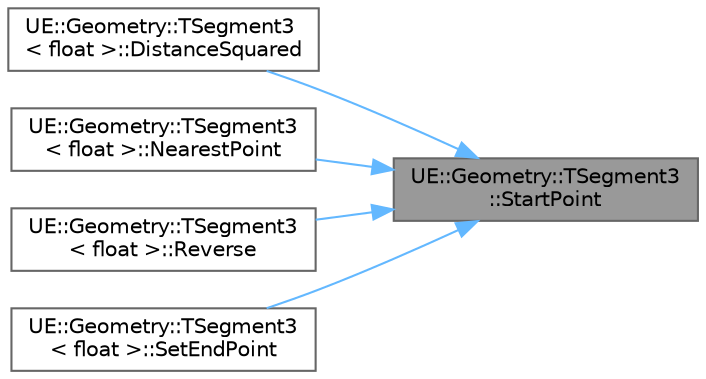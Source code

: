digraph "UE::Geometry::TSegment3::StartPoint"
{
 // INTERACTIVE_SVG=YES
 // LATEX_PDF_SIZE
  bgcolor="transparent";
  edge [fontname=Helvetica,fontsize=10,labelfontname=Helvetica,labelfontsize=10];
  node [fontname=Helvetica,fontsize=10,shape=box,height=0.2,width=0.4];
  rankdir="RL";
  Node1 [id="Node000001",label="UE::Geometry::TSegment3\l::StartPoint",height=0.2,width=0.4,color="gray40", fillcolor="grey60", style="filled", fontcolor="black",tooltip=" "];
  Node1 -> Node2 [id="edge1_Node000001_Node000002",dir="back",color="steelblue1",style="solid",tooltip=" "];
  Node2 [id="Node000002",label="UE::Geometry::TSegment3\l\< float \>::DistanceSquared",height=0.2,width=0.4,color="grey40", fillcolor="white", style="filled",URL="$d7/d22/structUE_1_1Geometry_1_1TSegment3.html#ad568f8bdb154b657400935a8476881da",tooltip=" "];
  Node1 -> Node3 [id="edge2_Node000001_Node000003",dir="back",color="steelblue1",style="solid",tooltip=" "];
  Node3 [id="Node000003",label="UE::Geometry::TSegment3\l\< float \>::NearestPoint",height=0.2,width=0.4,color="grey40", fillcolor="white", style="filled",URL="$d7/d22/structUE_1_1Geometry_1_1TSegment3.html#aca073e677d2d5cd59d6577cb730b96df",tooltip=" "];
  Node1 -> Node4 [id="edge3_Node000001_Node000004",dir="back",color="steelblue1",style="solid",tooltip=" "];
  Node4 [id="Node000004",label="UE::Geometry::TSegment3\l\< float \>::Reverse",height=0.2,width=0.4,color="grey40", fillcolor="white", style="filled",URL="$d7/d22/structUE_1_1Geometry_1_1TSegment3.html#a4449516141fac591d598cfd2d53cbf4c",tooltip=" "];
  Node1 -> Node5 [id="edge4_Node000001_Node000005",dir="back",color="steelblue1",style="solid",tooltip=" "];
  Node5 [id="Node000005",label="UE::Geometry::TSegment3\l\< float \>::SetEndPoint",height=0.2,width=0.4,color="grey40", fillcolor="white", style="filled",URL="$d7/d22/structUE_1_1Geometry_1_1TSegment3.html#a44768482ed85f72661b2a64064615a6b",tooltip=" "];
}
